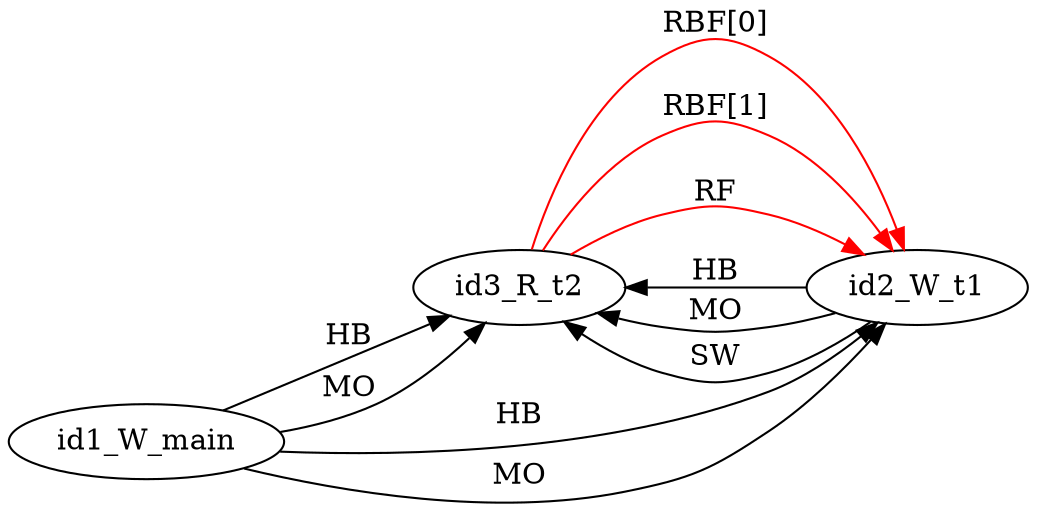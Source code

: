 digraph memory_model {
rankdir=LR;
id3_R_t2 -> id2_W_t1 [label = "RBF[0]", color="red"];
id3_R_t2 -> id2_W_t1 [label = "RBF[1]", color="red"];
id3_R_t2 -> id2_W_t1 [label = "RF", color="red"];
id1_W_main -> id2_W_t1 [label = "HB", color="black"];
id1_W_main -> id3_R_t2 [label = "HB", color="black"];
id2_W_t1 -> id3_R_t2 [label = "HB", color="black"];
id1_W_main -> id2_W_t1 [label = "MO", color="black"];
id1_W_main -> id3_R_t2 [label = "MO", color="black"];
id2_W_t1 -> id3_R_t2 [label = "MO", color="black"];
id2_W_t1 -> id3_R_t2 [label = "SW", color="black"];
}